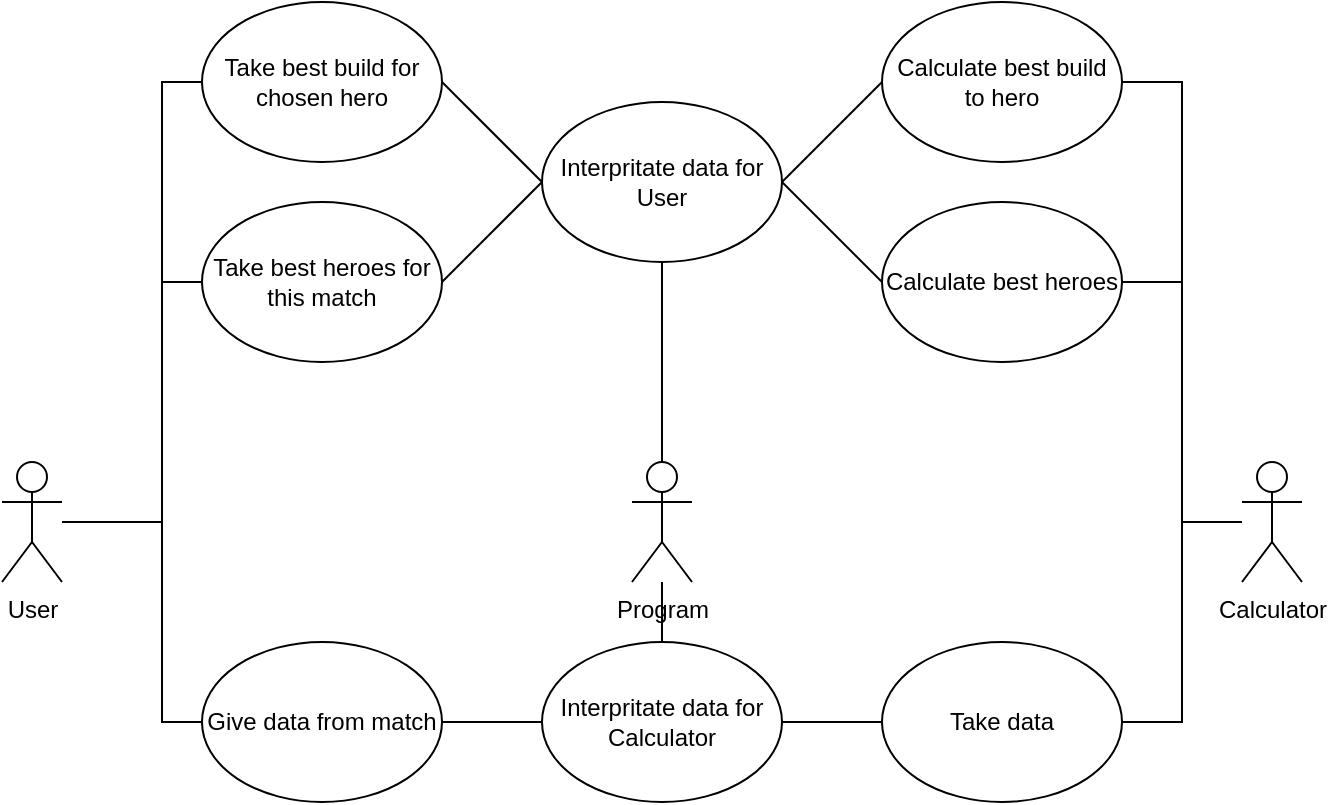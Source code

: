 <mxfile version="24.8.3">
  <diagram name="Страница — 1" id="pLR5qv__Ph48PkWSqA5g">
    <mxGraphModel dx="1434" dy="829" grid="1" gridSize="10" guides="1" tooltips="1" connect="1" arrows="1" fold="1" page="1" pageScale="1" pageWidth="827" pageHeight="1169" math="0" shadow="0">
      <root>
        <mxCell id="0" />
        <mxCell id="1" parent="0" />
        <mxCell id="eI81KXFEluw951Go8K6B-1" value="User" style="shape=umlActor;verticalLabelPosition=bottom;verticalAlign=top;html=1;outlineConnect=0;" vertex="1" parent="1">
          <mxGeometry x="89" y="390" width="30" height="60" as="geometry" />
        </mxCell>
        <mxCell id="eI81KXFEluw951Go8K6B-2" value="Calculator" style="shape=umlActor;verticalLabelPosition=bottom;verticalAlign=top;html=1;outlineConnect=0;" vertex="1" parent="1">
          <mxGeometry x="709" y="390" width="30" height="60" as="geometry" />
        </mxCell>
        <mxCell id="eI81KXFEluw951Go8K6B-3" value="Program" style="shape=umlActor;verticalLabelPosition=bottom;verticalAlign=top;html=1;outlineConnect=0;" vertex="1" parent="1">
          <mxGeometry x="404" y="390" width="30" height="60" as="geometry" />
        </mxCell>
        <mxCell id="eI81KXFEluw951Go8K6B-4" value="Give data from match" style="ellipse;whiteSpace=wrap;html=1;" vertex="1" parent="1">
          <mxGeometry x="189" y="480" width="120" height="80" as="geometry" />
        </mxCell>
        <mxCell id="eI81KXFEluw951Go8K6B-7" value="Take best heroes for this match" style="ellipse;whiteSpace=wrap;html=1;" vertex="1" parent="1">
          <mxGeometry x="189" y="260" width="120" height="80" as="geometry" />
        </mxCell>
        <mxCell id="eI81KXFEluw951Go8K6B-9" value="Interpritate data for Calculator" style="ellipse;whiteSpace=wrap;html=1;" vertex="1" parent="1">
          <mxGeometry x="359" y="480" width="120" height="80" as="geometry" />
        </mxCell>
        <mxCell id="eI81KXFEluw951Go8K6B-10" value="Interpritate data for User" style="ellipse;whiteSpace=wrap;html=1;" vertex="1" parent="1">
          <mxGeometry x="359" y="210" width="120" height="80" as="geometry" />
        </mxCell>
        <mxCell id="eI81KXFEluw951Go8K6B-13" value="Calculate best heroes" style="ellipse;whiteSpace=wrap;html=1;" vertex="1" parent="1">
          <mxGeometry x="529" y="260" width="120" height="80" as="geometry" />
        </mxCell>
        <mxCell id="eI81KXFEluw951Go8K6B-14" value="Calculate best build to hero" style="ellipse;whiteSpace=wrap;html=1;" vertex="1" parent="1">
          <mxGeometry x="529" y="160" width="120" height="80" as="geometry" />
        </mxCell>
        <mxCell id="eI81KXFEluw951Go8K6B-15" value="Take best build for chosen hero" style="ellipse;whiteSpace=wrap;html=1;" vertex="1" parent="1">
          <mxGeometry x="189" y="160" width="120" height="80" as="geometry" />
        </mxCell>
        <mxCell id="eI81KXFEluw951Go8K6B-23" value="Take data" style="ellipse;whiteSpace=wrap;html=1;" vertex="1" parent="1">
          <mxGeometry x="529" y="480" width="120" height="80" as="geometry" />
        </mxCell>
        <mxCell id="eI81KXFEluw951Go8K6B-24" value="" style="endArrow=none;html=1;rounded=0;entryX=0;entryY=0.5;entryDx=0;entryDy=0;" edge="1" parent="1" source="eI81KXFEluw951Go8K6B-1" target="eI81KXFEluw951Go8K6B-4">
          <mxGeometry width="50" height="50" relative="1" as="geometry">
            <mxPoint x="149" y="600" as="sourcePoint" />
            <mxPoint x="229" y="600" as="targetPoint" />
            <Array as="points">
              <mxPoint x="169" y="420" />
              <mxPoint x="169" y="520" />
            </Array>
          </mxGeometry>
        </mxCell>
        <mxCell id="eI81KXFEluw951Go8K6B-27" value="" style="endArrow=none;html=1;rounded=0;entryX=0;entryY=0.5;entryDx=0;entryDy=0;" edge="1" parent="1" source="eI81KXFEluw951Go8K6B-1" target="eI81KXFEluw951Go8K6B-7">
          <mxGeometry width="50" height="50" relative="1" as="geometry">
            <mxPoint x="169" y="620" as="sourcePoint" />
            <mxPoint x="249" y="620" as="targetPoint" />
            <Array as="points">
              <mxPoint x="169" y="420" />
              <mxPoint x="169" y="300" />
            </Array>
          </mxGeometry>
        </mxCell>
        <mxCell id="eI81KXFEluw951Go8K6B-28" value="" style="endArrow=none;html=1;rounded=0;entryX=0;entryY=0.5;entryDx=0;entryDy=0;" edge="1" parent="1" source="eI81KXFEluw951Go8K6B-1" target="eI81KXFEluw951Go8K6B-15">
          <mxGeometry width="50" height="50" relative="1" as="geometry">
            <mxPoint x="179" y="630" as="sourcePoint" />
            <mxPoint x="259" y="630" as="targetPoint" />
            <Array as="points">
              <mxPoint x="169" y="420" />
              <mxPoint x="169" y="200" />
            </Array>
          </mxGeometry>
        </mxCell>
        <mxCell id="eI81KXFEluw951Go8K6B-31" value="" style="endArrow=none;html=1;rounded=0;exitX=1;exitY=0.5;exitDx=0;exitDy=0;entryX=0;entryY=0.5;entryDx=0;entryDy=0;" edge="1" parent="1" source="eI81KXFEluw951Go8K6B-4" target="eI81KXFEluw951Go8K6B-9">
          <mxGeometry width="50" height="50" relative="1" as="geometry">
            <mxPoint x="189" y="660" as="sourcePoint" />
            <mxPoint x="269" y="660" as="targetPoint" />
          </mxGeometry>
        </mxCell>
        <mxCell id="eI81KXFEluw951Go8K6B-32" value="" style="endArrow=none;html=1;rounded=0;exitX=1;exitY=0.5;exitDx=0;exitDy=0;" edge="1" parent="1" source="eI81KXFEluw951Go8K6B-9" target="eI81KXFEluw951Go8K6B-23">
          <mxGeometry width="50" height="50" relative="1" as="geometry">
            <mxPoint x="199" y="670" as="sourcePoint" />
            <mxPoint x="279" y="670" as="targetPoint" />
          </mxGeometry>
        </mxCell>
        <mxCell id="eI81KXFEluw951Go8K6B-34" value="" style="endArrow=none;html=1;rounded=0;exitX=1;exitY=0.5;exitDx=0;exitDy=0;" edge="1" parent="1" source="eI81KXFEluw951Go8K6B-23" target="eI81KXFEluw951Go8K6B-2">
          <mxGeometry width="50" height="50" relative="1" as="geometry">
            <mxPoint x="209" y="690" as="sourcePoint" />
            <mxPoint x="289" y="690" as="targetPoint" />
            <Array as="points">
              <mxPoint x="679" y="520" />
              <mxPoint x="679" y="420" />
            </Array>
          </mxGeometry>
        </mxCell>
        <mxCell id="eI81KXFEluw951Go8K6B-35" value="" style="endArrow=none;html=1;rounded=0;entryX=1;entryY=0.5;entryDx=0;entryDy=0;" edge="1" parent="1" source="eI81KXFEluw951Go8K6B-2" target="eI81KXFEluw951Go8K6B-13">
          <mxGeometry width="50" height="50" relative="1" as="geometry">
            <mxPoint x="219" y="700" as="sourcePoint" />
            <mxPoint x="299" y="700" as="targetPoint" />
            <Array as="points">
              <mxPoint x="679" y="420" />
              <mxPoint x="679" y="300" />
            </Array>
          </mxGeometry>
        </mxCell>
        <mxCell id="eI81KXFEluw951Go8K6B-36" value="" style="endArrow=none;html=1;rounded=0;entryX=1;entryY=0.5;entryDx=0;entryDy=0;" edge="1" parent="1" source="eI81KXFEluw951Go8K6B-2" target="eI81KXFEluw951Go8K6B-14">
          <mxGeometry width="50" height="50" relative="1" as="geometry">
            <mxPoint x="229" y="710" as="sourcePoint" />
            <mxPoint x="309" y="710" as="targetPoint" />
            <Array as="points">
              <mxPoint x="679" y="420" />
              <mxPoint x="679" y="200" />
            </Array>
          </mxGeometry>
        </mxCell>
        <mxCell id="eI81KXFEluw951Go8K6B-37" value="" style="endArrow=none;html=1;rounded=0;exitX=0;exitY=0.5;exitDx=0;exitDy=0;entryX=1;entryY=0.5;entryDx=0;entryDy=0;" edge="1" parent="1" source="eI81KXFEluw951Go8K6B-13" target="eI81KXFEluw951Go8K6B-10">
          <mxGeometry width="50" height="50" relative="1" as="geometry">
            <mxPoint x="249" y="720" as="sourcePoint" />
            <mxPoint x="329" y="720" as="targetPoint" />
          </mxGeometry>
        </mxCell>
        <mxCell id="eI81KXFEluw951Go8K6B-38" value="" style="endArrow=none;html=1;rounded=0;exitX=0;exitY=0.5;exitDx=0;exitDy=0;entryX=1;entryY=0.5;entryDx=0;entryDy=0;" edge="1" parent="1" source="eI81KXFEluw951Go8K6B-14" target="eI81KXFEluw951Go8K6B-10">
          <mxGeometry width="50" height="50" relative="1" as="geometry">
            <mxPoint x="259" y="730" as="sourcePoint" />
            <mxPoint x="479" y="240" as="targetPoint" />
          </mxGeometry>
        </mxCell>
        <mxCell id="eI81KXFEluw951Go8K6B-39" value="" style="endArrow=none;html=1;rounded=0;exitX=1;exitY=0.5;exitDx=0;exitDy=0;entryX=0;entryY=0.5;entryDx=0;entryDy=0;" edge="1" parent="1" source="eI81KXFEluw951Go8K6B-7" target="eI81KXFEluw951Go8K6B-10">
          <mxGeometry width="50" height="50" relative="1" as="geometry">
            <mxPoint x="269" y="740" as="sourcePoint" />
            <mxPoint x="349" y="740" as="targetPoint" />
          </mxGeometry>
        </mxCell>
        <mxCell id="eI81KXFEluw951Go8K6B-40" value="" style="endArrow=none;html=1;rounded=0;exitX=0;exitY=0.5;exitDx=0;exitDy=0;entryX=1;entryY=0.5;entryDx=0;entryDy=0;" edge="1" parent="1" source="eI81KXFEluw951Go8K6B-10" target="eI81KXFEluw951Go8K6B-15">
          <mxGeometry width="50" height="50" relative="1" as="geometry">
            <mxPoint x="279" y="750" as="sourcePoint" />
            <mxPoint x="359" y="750" as="targetPoint" />
          </mxGeometry>
        </mxCell>
        <mxCell id="eI81KXFEluw951Go8K6B-41" value="" style="endArrow=none;html=1;rounded=0;exitX=0.5;exitY=0;exitDx=0;exitDy=0;" edge="1" parent="1" source="eI81KXFEluw951Go8K6B-9" target="eI81KXFEluw951Go8K6B-3">
          <mxGeometry width="50" height="50" relative="1" as="geometry">
            <mxPoint x="289" y="760" as="sourcePoint" />
            <mxPoint x="369" y="760" as="targetPoint" />
          </mxGeometry>
        </mxCell>
        <mxCell id="eI81KXFEluw951Go8K6B-42" value="" style="endArrow=none;html=1;rounded=0;entryX=0.5;entryY=1;entryDx=0;entryDy=0;" edge="1" parent="1" source="eI81KXFEluw951Go8K6B-3" target="eI81KXFEluw951Go8K6B-10">
          <mxGeometry width="50" height="50" relative="1" as="geometry">
            <mxPoint x="299" y="770" as="sourcePoint" />
            <mxPoint x="379" y="770" as="targetPoint" />
          </mxGeometry>
        </mxCell>
      </root>
    </mxGraphModel>
  </diagram>
</mxfile>
